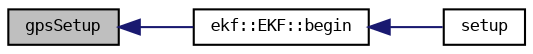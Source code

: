 digraph "gpsSetup"
{
  bgcolor="transparent";
  edge [fontname="DejaVuSansMono",fontsize="8",labelfontname="DejaVuSansMono",labelfontsize="8"];
  node [fontname="DejaVuSansMono",fontsize="8",shape=record];
  rankdir="LR";
  Node34 [label="gpsSetup",height=0.2,width=0.4,color="black", fillcolor="grey75", style="filled", fontcolor="black"];
  Node34 -> Node35 [dir="back",color="midnightblue",fontsize="8",style="solid",fontname="DejaVuSansMono"];
  Node35 [label="ekf::EKF::begin",height=0.2,width=0.4,color="black",URL="$classekf_1_1EKF.html#af52f661717f56b3deee7b4f42ba80dc5",tooltip="Inicializacao do filtro de Kalman. "];
  Node35 -> Node36 [dir="back",color="midnightblue",fontsize="8",style="solid",fontname="DejaVuSansMono"];
  Node36 [label="setup",height=0.2,width=0.4,color="black",URL="$main_8cpp.html#a4fc01d736fe50cf5b977f755b675f11d"];
}
